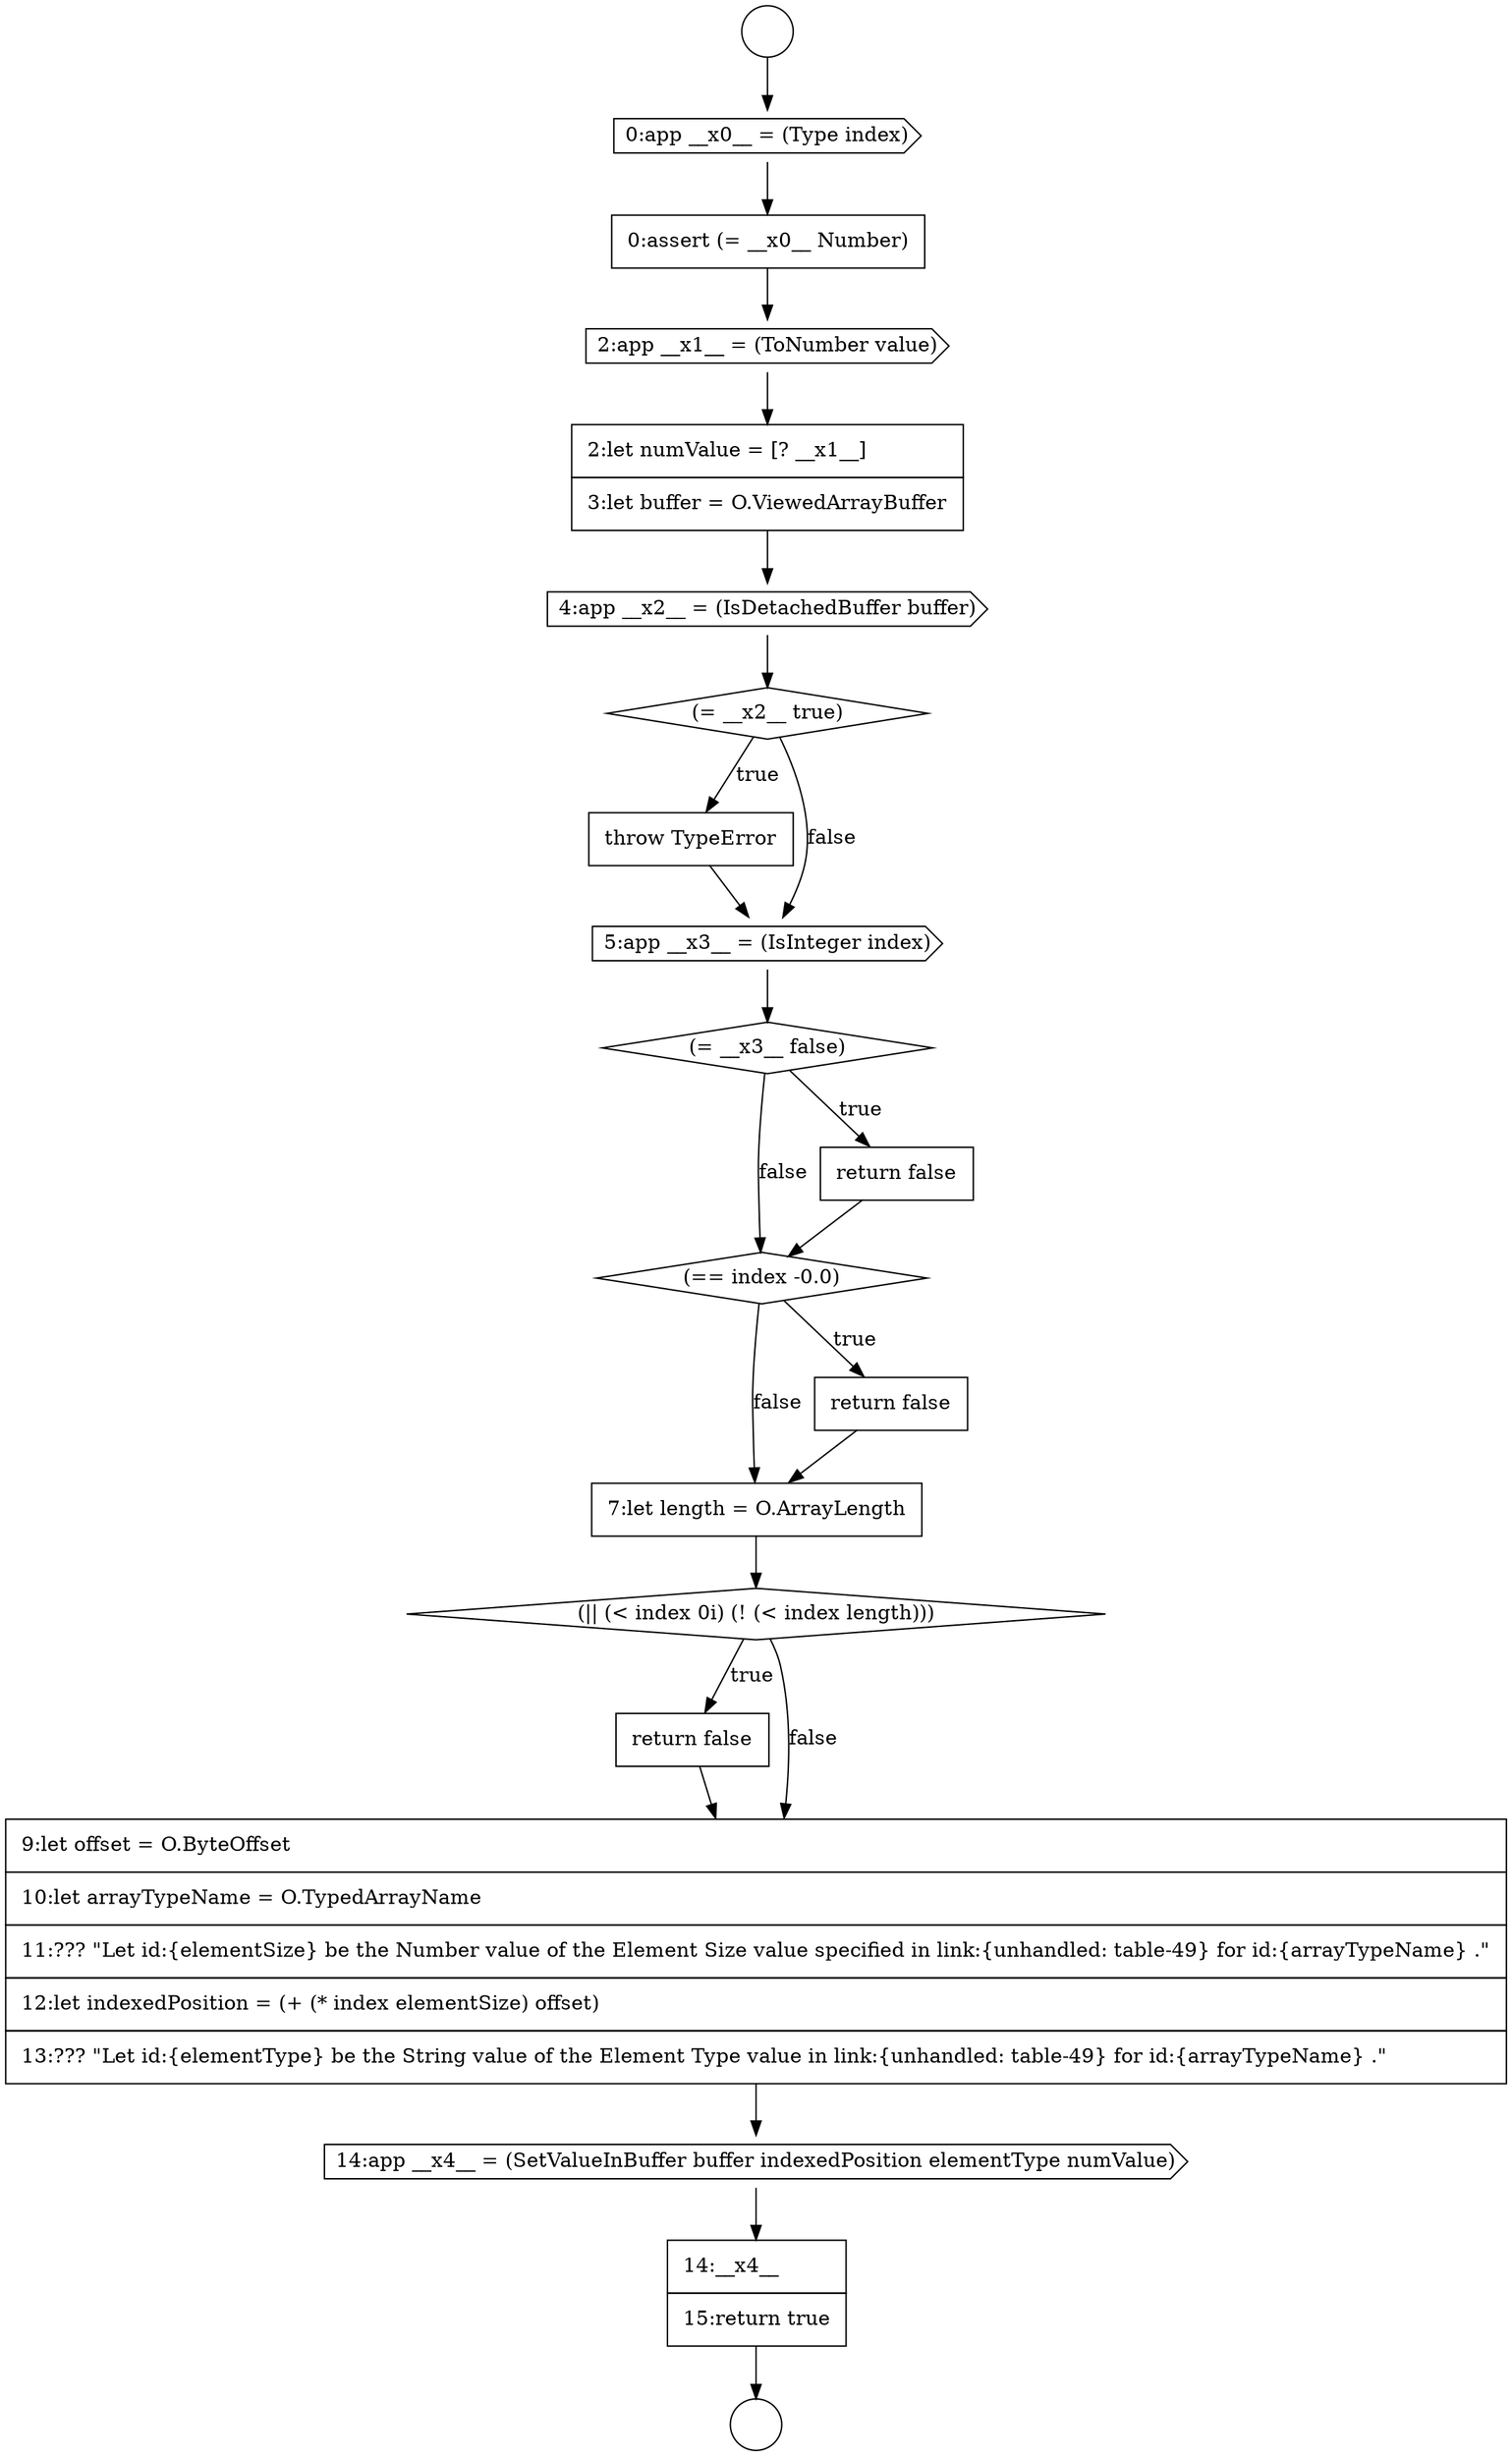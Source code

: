 digraph {
  node2527 [shape=cds, label=<<font color="black">4:app __x2__ = (IsDetachedBuffer buffer)</font>> color="black" fillcolor="white" style=filled]
  node2531 [shape=diamond, label=<<font color="black">(= __x3__ false)</font>> color="black" fillcolor="white" style=filled]
  node2533 [shape=diamond, label=<<font color="black">(== index -0.0)</font>> color="black" fillcolor="white" style=filled]
  node2540 [shape=none, margin=0, label=<<font color="black">
    <table border="0" cellborder="1" cellspacing="0" cellpadding="10">
      <tr><td align="left">14:__x4__</td></tr>
      <tr><td align="left">15:return true</td></tr>
    </table>
  </font>> color="black" fillcolor="white" style=filled]
  node2528 [shape=diamond, label=<<font color="black">(= __x2__ true)</font>> color="black" fillcolor="white" style=filled]
  node2537 [shape=none, margin=0, label=<<font color="black">
    <table border="0" cellborder="1" cellspacing="0" cellpadding="10">
      <tr><td align="left">return false</td></tr>
    </table>
  </font>> color="black" fillcolor="white" style=filled]
  node2536 [shape=diamond, label=<<font color="black">(|| (&lt; index 0i) (! (&lt; index length)))</font>> color="black" fillcolor="white" style=filled]
  node2529 [shape=none, margin=0, label=<<font color="black">
    <table border="0" cellborder="1" cellspacing="0" cellpadding="10">
      <tr><td align="left">throw TypeError</td></tr>
    </table>
  </font>> color="black" fillcolor="white" style=filled]
  node2524 [shape=none, margin=0, label=<<font color="black">
    <table border="0" cellborder="1" cellspacing="0" cellpadding="10">
      <tr><td align="left">0:assert (= __x0__ Number)</td></tr>
    </table>
  </font>> color="black" fillcolor="white" style=filled]
  node2525 [shape=cds, label=<<font color="black">2:app __x1__ = (ToNumber value)</font>> color="black" fillcolor="white" style=filled]
  node2535 [shape=none, margin=0, label=<<font color="black">
    <table border="0" cellborder="1" cellspacing="0" cellpadding="10">
      <tr><td align="left">7:let length = O.ArrayLength</td></tr>
    </table>
  </font>> color="black" fillcolor="white" style=filled]
  node2539 [shape=cds, label=<<font color="black">14:app __x4__ = (SetValueInBuffer buffer indexedPosition elementType numValue)</font>> color="black" fillcolor="white" style=filled]
  node2523 [shape=cds, label=<<font color="black">0:app __x0__ = (Type index)</font>> color="black" fillcolor="white" style=filled]
  node2530 [shape=cds, label=<<font color="black">5:app __x3__ = (IsInteger index)</font>> color="black" fillcolor="white" style=filled]
  node2521 [shape=circle label=" " color="black" fillcolor="white" style=filled]
  node2538 [shape=none, margin=0, label=<<font color="black">
    <table border="0" cellborder="1" cellspacing="0" cellpadding="10">
      <tr><td align="left">9:let offset = O.ByteOffset</td></tr>
      <tr><td align="left">10:let arrayTypeName = O.TypedArrayName</td></tr>
      <tr><td align="left">11:??? &quot;Let id:{elementSize} be the Number value of the Element Size value specified in link:{unhandled: table-49} for id:{arrayTypeName} .&quot;</td></tr>
      <tr><td align="left">12:let indexedPosition = (+ (* index elementSize) offset)</td></tr>
      <tr><td align="left">13:??? &quot;Let id:{elementType} be the String value of the Element Type value in link:{unhandled: table-49} for id:{arrayTypeName} .&quot;</td></tr>
    </table>
  </font>> color="black" fillcolor="white" style=filled]
  node2532 [shape=none, margin=0, label=<<font color="black">
    <table border="0" cellborder="1" cellspacing="0" cellpadding="10">
      <tr><td align="left">return false</td></tr>
    </table>
  </font>> color="black" fillcolor="white" style=filled]
  node2526 [shape=none, margin=0, label=<<font color="black">
    <table border="0" cellborder="1" cellspacing="0" cellpadding="10">
      <tr><td align="left">2:let numValue = [? __x1__]</td></tr>
      <tr><td align="left">3:let buffer = O.ViewedArrayBuffer</td></tr>
    </table>
  </font>> color="black" fillcolor="white" style=filled]
  node2534 [shape=none, margin=0, label=<<font color="black">
    <table border="0" cellborder="1" cellspacing="0" cellpadding="10">
      <tr><td align="left">return false</td></tr>
    </table>
  </font>> color="black" fillcolor="white" style=filled]
  node2522 [shape=circle label=" " color="black" fillcolor="white" style=filled]
  node2521 -> node2523 [ color="black"]
  node2529 -> node2530 [ color="black"]
  node2530 -> node2531 [ color="black"]
  node2536 -> node2537 [label=<<font color="black">true</font>> color="black"]
  node2536 -> node2538 [label=<<font color="black">false</font>> color="black"]
  node2531 -> node2532 [label=<<font color="black">true</font>> color="black"]
  node2531 -> node2533 [label=<<font color="black">false</font>> color="black"]
  node2528 -> node2529 [label=<<font color="black">true</font>> color="black"]
  node2528 -> node2530 [label=<<font color="black">false</font>> color="black"]
  node2532 -> node2533 [ color="black"]
  node2526 -> node2527 [ color="black"]
  node2535 -> node2536 [ color="black"]
  node2527 -> node2528 [ color="black"]
  node2538 -> node2539 [ color="black"]
  node2534 -> node2535 [ color="black"]
  node2540 -> node2522 [ color="black"]
  node2525 -> node2526 [ color="black"]
  node2523 -> node2524 [ color="black"]
  node2539 -> node2540 [ color="black"]
  node2533 -> node2534 [label=<<font color="black">true</font>> color="black"]
  node2533 -> node2535 [label=<<font color="black">false</font>> color="black"]
  node2524 -> node2525 [ color="black"]
  node2537 -> node2538 [ color="black"]
}
